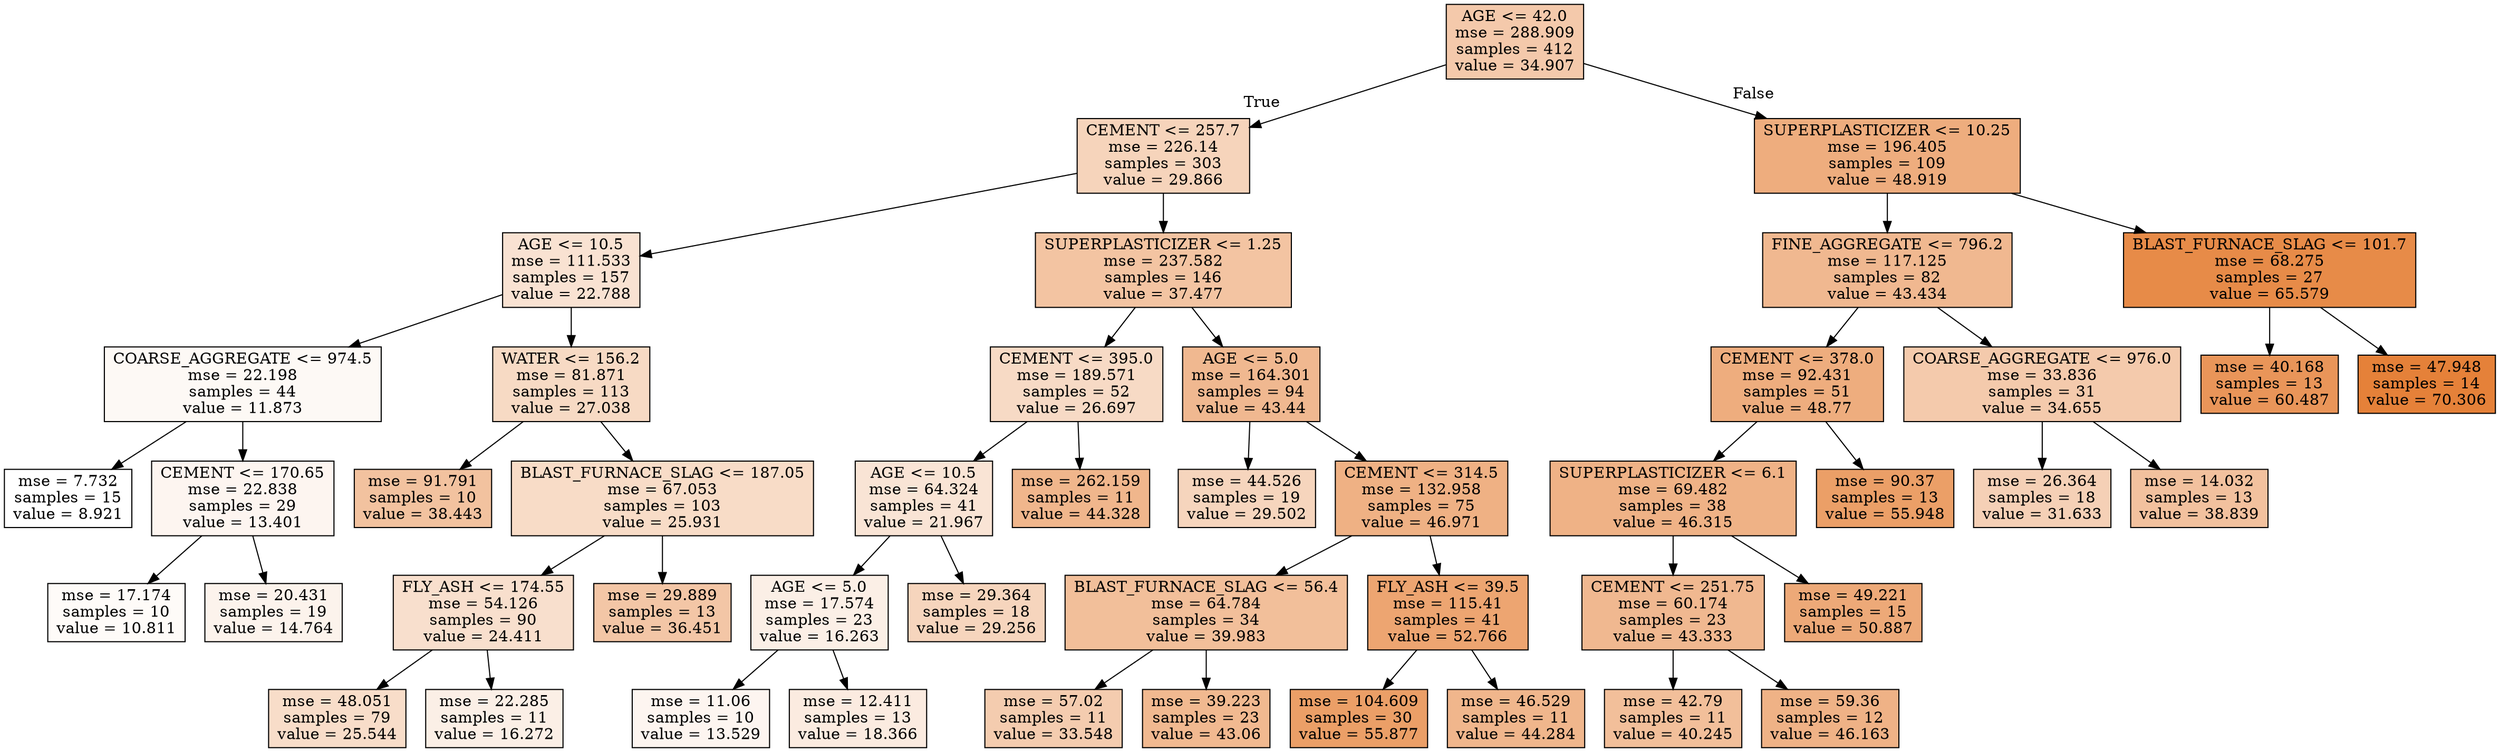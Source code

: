 digraph Tree {
node [shape=box, style="filled", color="black"] ;
0 [label="AGE <= 42.0\nmse = 288.909\nsamples = 412\nvalue = 34.907", fillcolor="#e581396c"] ;
1 [label="CEMENT <= 257.7\nmse = 226.14\nsamples = 303\nvalue = 29.866", fillcolor="#e5813957"] ;
0 -> 1 [labeldistance=2.5, labelangle=45, headlabel="True"] ;
2 [label="AGE <= 10.5\nmse = 111.533\nsamples = 157\nvalue = 22.788", fillcolor="#e581393a"] ;
1 -> 2 ;
3 [label="COARSE_AGGREGATE <= 974.5\nmse = 22.198\nsamples = 44\nvalue = 11.873", fillcolor="#e581390c"] ;
2 -> 3 ;
4 [label="mse = 7.732\nsamples = 15\nvalue = 8.921", fillcolor="#e5813900"] ;
3 -> 4 ;
5 [label="CEMENT <= 170.65\nmse = 22.838\nsamples = 29\nvalue = 13.401", fillcolor="#e5813913"] ;
3 -> 5 ;
6 [label="mse = 17.174\nsamples = 10\nvalue = 10.811", fillcolor="#e5813908"] ;
5 -> 6 ;
7 [label="mse = 20.431\nsamples = 19\nvalue = 14.764", fillcolor="#e5813918"] ;
5 -> 7 ;
8 [label="WATER <= 156.2\nmse = 81.871\nsamples = 113\nvalue = 27.038", fillcolor="#e581394b"] ;
2 -> 8 ;
9 [label="mse = 91.791\nsamples = 10\nvalue = 38.443", fillcolor="#e581397b"] ;
8 -> 9 ;
10 [label="BLAST_FURNACE_SLAG <= 187.05\nmse = 67.053\nsamples = 103\nvalue = 25.931", fillcolor="#e5813947"] ;
8 -> 10 ;
11 [label="FLY_ASH <= 174.55\nmse = 54.126\nsamples = 90\nvalue = 24.411", fillcolor="#e5813940"] ;
10 -> 11 ;
12 [label="mse = 48.051\nsamples = 79\nvalue = 25.544", fillcolor="#e5813945"] ;
11 -> 12 ;
13 [label="mse = 22.285\nsamples = 11\nvalue = 16.272", fillcolor="#e581391f"] ;
11 -> 13 ;
14 [label="mse = 29.889\nsamples = 13\nvalue = 36.451", fillcolor="#e5813972"] ;
10 -> 14 ;
15 [label="SUPERPLASTICIZER <= 1.25\nmse = 237.582\nsamples = 146\nvalue = 37.477", fillcolor="#e5813977"] ;
1 -> 15 ;
16 [label="CEMENT <= 395.0\nmse = 189.571\nsamples = 52\nvalue = 26.697", fillcolor="#e581394a"] ;
15 -> 16 ;
17 [label="AGE <= 10.5\nmse = 64.324\nsamples = 41\nvalue = 21.967", fillcolor="#e5813936"] ;
16 -> 17 ;
18 [label="AGE <= 5.0\nmse = 17.574\nsamples = 23\nvalue = 16.263", fillcolor="#e581391f"] ;
17 -> 18 ;
19 [label="mse = 11.06\nsamples = 10\nvalue = 13.529", fillcolor="#e5813913"] ;
18 -> 19 ;
20 [label="mse = 12.411\nsamples = 13\nvalue = 18.366", fillcolor="#e5813927"] ;
18 -> 20 ;
21 [label="mse = 29.364\nsamples = 18\nvalue = 29.256", fillcolor="#e5813954"] ;
17 -> 21 ;
22 [label="mse = 262.159\nsamples = 11\nvalue = 44.328", fillcolor="#e5813993"] ;
16 -> 22 ;
23 [label="AGE <= 5.0\nmse = 164.301\nsamples = 94\nvalue = 43.44", fillcolor="#e581398f"] ;
15 -> 23 ;
24 [label="mse = 44.526\nsamples = 19\nvalue = 29.502", fillcolor="#e5813955"] ;
23 -> 24 ;
25 [label="CEMENT <= 314.5\nmse = 132.958\nsamples = 75\nvalue = 46.971", fillcolor="#e581399e"] ;
23 -> 25 ;
26 [label="BLAST_FURNACE_SLAG <= 56.4\nmse = 64.784\nsamples = 34\nvalue = 39.983", fillcolor="#e5813981"] ;
25 -> 26 ;
27 [label="mse = 57.02\nsamples = 11\nvalue = 33.548", fillcolor="#e5813966"] ;
26 -> 27 ;
28 [label="mse = 39.223\nsamples = 23\nvalue = 43.06", fillcolor="#e581398e"] ;
26 -> 28 ;
29 [label="FLY_ASH <= 39.5\nmse = 115.41\nsamples = 41\nvalue = 52.766", fillcolor="#e58139b6"] ;
25 -> 29 ;
30 [label="mse = 104.609\nsamples = 30\nvalue = 55.877", fillcolor="#e58139c3"] ;
29 -> 30 ;
31 [label="mse = 46.529\nsamples = 11\nvalue = 44.284", fillcolor="#e5813993"] ;
29 -> 31 ;
32 [label="SUPERPLASTICIZER <= 10.25\nmse = 196.405\nsamples = 109\nvalue = 48.919", fillcolor="#e58139a6"] ;
0 -> 32 [labeldistance=2.5, labelangle=-45, headlabel="False"] ;
33 [label="FINE_AGGREGATE <= 796.2\nmse = 117.125\nsamples = 82\nvalue = 43.434", fillcolor="#e581398f"] ;
32 -> 33 ;
34 [label="CEMENT <= 378.0\nmse = 92.431\nsamples = 51\nvalue = 48.77", fillcolor="#e58139a6"] ;
33 -> 34 ;
35 [label="SUPERPLASTICIZER <= 6.1\nmse = 69.482\nsamples = 38\nvalue = 46.315", fillcolor="#e581399b"] ;
34 -> 35 ;
36 [label="CEMENT <= 251.75\nmse = 60.174\nsamples = 23\nvalue = 43.333", fillcolor="#e581398f"] ;
35 -> 36 ;
37 [label="mse = 42.79\nsamples = 11\nvalue = 40.245", fillcolor="#e5813982"] ;
36 -> 37 ;
38 [label="mse = 59.36\nsamples = 12\nvalue = 46.163", fillcolor="#e581399b"] ;
36 -> 38 ;
39 [label="mse = 49.221\nsamples = 15\nvalue = 50.887", fillcolor="#e58139ae"] ;
35 -> 39 ;
40 [label="mse = 90.37\nsamples = 13\nvalue = 55.948", fillcolor="#e58139c3"] ;
34 -> 40 ;
41 [label="COARSE_AGGREGATE <= 976.0\nmse = 33.836\nsamples = 31\nvalue = 34.655", fillcolor="#e581396b"] ;
33 -> 41 ;
42 [label="mse = 26.364\nsamples = 18\nvalue = 31.633", fillcolor="#e581395e"] ;
41 -> 42 ;
43 [label="mse = 14.032\nsamples = 13\nvalue = 38.839", fillcolor="#e581397c"] ;
41 -> 43 ;
44 [label="BLAST_FURNACE_SLAG <= 101.7\nmse = 68.275\nsamples = 27\nvalue = 65.579", fillcolor="#e58139eb"] ;
32 -> 44 ;
45 [label="mse = 40.168\nsamples = 13\nvalue = 60.487", fillcolor="#e58139d6"] ;
44 -> 45 ;
46 [label="mse = 47.948\nsamples = 14\nvalue = 70.306", fillcolor="#e58139ff"] ;
44 -> 46 ;
}